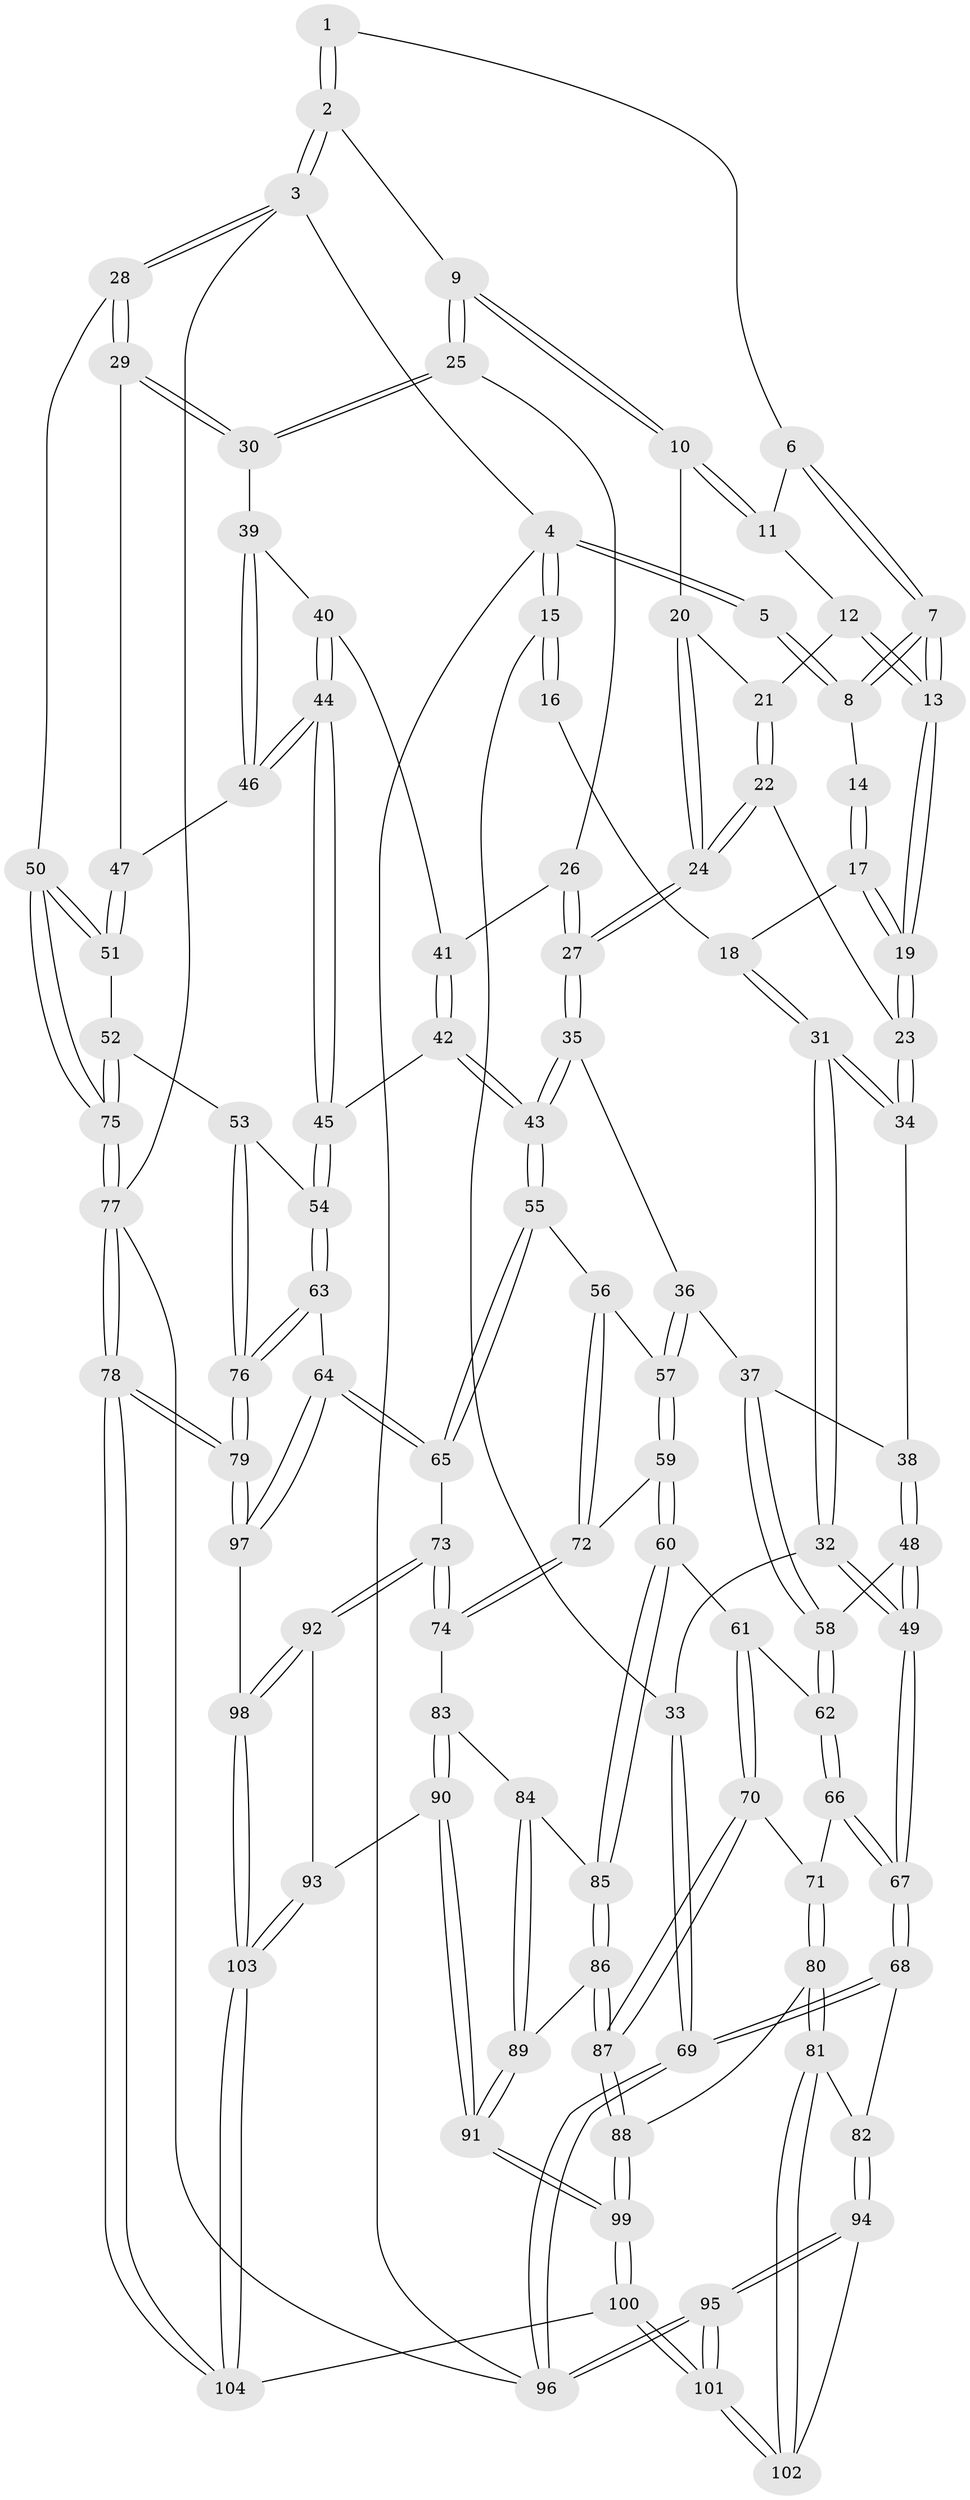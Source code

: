 // coarse degree distribution, {5: 0.3269230769230769, 7: 0.07692307692307693, 3: 0.057692307692307696, 4: 0.4807692307692308, 6: 0.057692307692307696}
// Generated by graph-tools (version 1.1) at 2025/21/03/04/25 18:21:21]
// undirected, 104 vertices, 257 edges
graph export_dot {
graph [start="1"]
  node [color=gray90,style=filled];
  1 [pos="+0.40080996375503875+0"];
  2 [pos="+0.75101133564744+0"];
  3 [pos="+1+0"];
  4 [pos="+0+0"];
  5 [pos="+0.3582864252587578+0"];
  6 [pos="+0.39541697755495275+0.058944280665091865"];
  7 [pos="+0.29559899173792326+0.21062179364645456"];
  8 [pos="+0.20002944434190698+0.11052025662458224"];
  9 [pos="+0.7079206598813209+0.12491151997805926"];
  10 [pos="+0.6001580372594725+0.17247264591189498"];
  11 [pos="+0.4697476140722367+0.12887187200521405"];
  12 [pos="+0.3900720028896477+0.21426536954170755"];
  13 [pos="+0.29904134623418116+0.22517001484695995"];
  14 [pos="+0.12108635356531844+0.09938667005855385"];
  15 [pos="+0+0"];
  16 [pos="+0+0.01713210891174403"];
  17 [pos="+0.10475109644449875+0.2152462084663765"];
  18 [pos="+0.056245520178719054+0.2976787489877803"];
  19 [pos="+0.28824792476613864+0.275883602162847"];
  20 [pos="+0.5388828981264897+0.23443140415296418"];
  21 [pos="+0.5119176562221442+0.23945089606465786"];
  22 [pos="+0.3927057870383059+0.3542355354381974"];
  23 [pos="+0.2848752064512953+0.32282002496585827"];
  24 [pos="+0.5313994444921155+0.45505044041647796"];
  25 [pos="+0.7366372856993809+0.18228115642984233"];
  26 [pos="+0.6727346947709862+0.38884866902829324"];
  27 [pos="+0.5469222172593566+0.4808162185949314"];
  28 [pos="+1+0.32229861961587525"];
  29 [pos="+1+0.32944653212415814"];
  30 [pos="+0.959315456781052+0.33577438240026597"];
  31 [pos="+0.005372292631510426+0.442276060088093"];
  32 [pos="+0+0.4645723534121258"];
  33 [pos="+0+0.465120311326232"];
  34 [pos="+0.24254681200534972+0.37379142264699866"];
  35 [pos="+0.5425538940859721+0.5194553456868483"];
  36 [pos="+0.3854795425910689+0.5861337107417037"];
  37 [pos="+0.38387706955090534+0.5862763335389796"];
  38 [pos="+0.27706090094666824+0.4383074484335589"];
  39 [pos="+0.9015712780145516+0.4029917790405045"];
  40 [pos="+0.7905305208544681+0.4521461669332407"];
  41 [pos="+0.7826738290419712+0.4518221795202935"];
  42 [pos="+0.6615456271750685+0.614040142397152"];
  43 [pos="+0.6287032545801778+0.6190718084063996"];
  44 [pos="+0.8207894260320414+0.6061399958692014"];
  45 [pos="+0.7983797258753998+0.6278071242492863"];
  46 [pos="+0.8869559195623476+0.5782621438861907"];
  47 [pos="+0.9046058820408257+0.5844648238740708"];
  48 [pos="+0.19430183195448553+0.6517781726733526"];
  49 [pos="+0.15933453592445598+0.6667351232070313"];
  50 [pos="+1+0.6138059976971056"];
  51 [pos="+0.9419898887843913+0.6024227974552259"];
  52 [pos="+0.9067864459111211+0.7394888737733577"];
  53 [pos="+0.8795715390450742+0.7451453650621892"];
  54 [pos="+0.8370742652956851+0.7195490035974806"];
  55 [pos="+0.6229963282302806+0.6604615592034232"];
  56 [pos="+0.5277351704160392+0.7380803981414772"];
  57 [pos="+0.434302352802154+0.6822891748539827"];
  58 [pos="+0.367869686373339+0.5999016684074853"];
  59 [pos="+0.4322367996732768+0.7828278815788597"];
  60 [pos="+0.4306618144517195+0.7839196471498701"];
  61 [pos="+0.355421807796628+0.7489261137605525"];
  62 [pos="+0.3530601636654183+0.7388949499342479"];
  63 [pos="+0.7278093297810688+0.8030146176230012"];
  64 [pos="+0.7040854732274459+0.8097333014837149"];
  65 [pos="+0.666270249366407+0.7703614473156862"];
  66 [pos="+0.1727271238138672+0.7107837972729101"];
  67 [pos="+0.16084737622368347+0.703584737436338"];
  68 [pos="+0.13656876462500475+0.754771080505535"];
  69 [pos="+0+0.8882589926102824"];
  70 [pos="+0.31695637361170037+0.7981877934958844"];
  71 [pos="+0.17975409311942847+0.7165602937447054"];
  72 [pos="+0.5094048075713163+0.7681846946821208"];
  73 [pos="+0.5543762297063284+0.8496443719697317"];
  74 [pos="+0.5335067786046018+0.8317664536810272"];
  75 [pos="+1+0.7844605292719771"];
  76 [pos="+0.8663363902195753+0.8563235903762566"];
  77 [pos="+1+1"];
  78 [pos="+1+1"];
  79 [pos="+0.9280681451007439+1"];
  80 [pos="+0.2835974860599548+0.8633679296856349"];
  81 [pos="+0.23073965592278875+0.8996524326651859"];
  82 [pos="+0.14224165391482915+0.8003179820635584"];
  83 [pos="+0.47915433953367065+0.8557113344685059"];
  84 [pos="+0.4351651577956168+0.8149049682074333"];
  85 [pos="+0.4294458249959612+0.7899681649581537"];
  86 [pos="+0.3557945103114134+0.8481844725673838"];
  87 [pos="+0.3167459953099333+0.8531194061731293"];
  88 [pos="+0.31669114345509175+0.8531962535781746"];
  89 [pos="+0.41836027593479513+0.8803176653337342"];
  90 [pos="+0.4568804010901884+0.9202148719822533"];
  91 [pos="+0.43979536358260285+0.9332837138623372"];
  92 [pos="+0.5579541819693018+0.8680479677428349"];
  93 [pos="+0.5469050192485168+0.8999951902129466"];
  94 [pos="+0.08324994203622499+0.9229258512691398"];
  95 [pos="+0+1"];
  96 [pos="+0+1"];
  97 [pos="+0.7027810991166037+0.8404422038761377"];
  98 [pos="+0.6659182560962438+0.8968569180074112"];
  99 [pos="+0.3988555695176777+1"];
  100 [pos="+0.38022993817645045+1"];
  101 [pos="+0.2652793688675217+1"];
  102 [pos="+0.22885365491741813+0.9094501059764014"];
  103 [pos="+0.6352001136496596+1"];
  104 [pos="+0.6448271876175892+1"];
  1 -- 2;
  1 -- 2;
  1 -- 6;
  2 -- 3;
  2 -- 3;
  2 -- 9;
  3 -- 4;
  3 -- 28;
  3 -- 28;
  3 -- 77;
  4 -- 5;
  4 -- 5;
  4 -- 15;
  4 -- 15;
  4 -- 96;
  5 -- 8;
  5 -- 8;
  6 -- 7;
  6 -- 7;
  6 -- 11;
  7 -- 8;
  7 -- 8;
  7 -- 13;
  7 -- 13;
  8 -- 14;
  9 -- 10;
  9 -- 10;
  9 -- 25;
  9 -- 25;
  10 -- 11;
  10 -- 11;
  10 -- 20;
  11 -- 12;
  12 -- 13;
  12 -- 13;
  12 -- 21;
  13 -- 19;
  13 -- 19;
  14 -- 17;
  14 -- 17;
  15 -- 16;
  15 -- 16;
  15 -- 33;
  16 -- 18;
  17 -- 18;
  17 -- 19;
  17 -- 19;
  18 -- 31;
  18 -- 31;
  19 -- 23;
  19 -- 23;
  20 -- 21;
  20 -- 24;
  20 -- 24;
  21 -- 22;
  21 -- 22;
  22 -- 23;
  22 -- 24;
  22 -- 24;
  23 -- 34;
  23 -- 34;
  24 -- 27;
  24 -- 27;
  25 -- 26;
  25 -- 30;
  25 -- 30;
  26 -- 27;
  26 -- 27;
  26 -- 41;
  27 -- 35;
  27 -- 35;
  28 -- 29;
  28 -- 29;
  28 -- 50;
  29 -- 30;
  29 -- 30;
  29 -- 47;
  30 -- 39;
  31 -- 32;
  31 -- 32;
  31 -- 34;
  31 -- 34;
  32 -- 33;
  32 -- 49;
  32 -- 49;
  33 -- 69;
  33 -- 69;
  34 -- 38;
  35 -- 36;
  35 -- 43;
  35 -- 43;
  36 -- 37;
  36 -- 57;
  36 -- 57;
  37 -- 38;
  37 -- 58;
  37 -- 58;
  38 -- 48;
  38 -- 48;
  39 -- 40;
  39 -- 46;
  39 -- 46;
  40 -- 41;
  40 -- 44;
  40 -- 44;
  41 -- 42;
  41 -- 42;
  42 -- 43;
  42 -- 43;
  42 -- 45;
  43 -- 55;
  43 -- 55;
  44 -- 45;
  44 -- 45;
  44 -- 46;
  44 -- 46;
  45 -- 54;
  45 -- 54;
  46 -- 47;
  47 -- 51;
  47 -- 51;
  48 -- 49;
  48 -- 49;
  48 -- 58;
  49 -- 67;
  49 -- 67;
  50 -- 51;
  50 -- 51;
  50 -- 75;
  50 -- 75;
  51 -- 52;
  52 -- 53;
  52 -- 75;
  52 -- 75;
  53 -- 54;
  53 -- 76;
  53 -- 76;
  54 -- 63;
  54 -- 63;
  55 -- 56;
  55 -- 65;
  55 -- 65;
  56 -- 57;
  56 -- 72;
  56 -- 72;
  57 -- 59;
  57 -- 59;
  58 -- 62;
  58 -- 62;
  59 -- 60;
  59 -- 60;
  59 -- 72;
  60 -- 61;
  60 -- 85;
  60 -- 85;
  61 -- 62;
  61 -- 70;
  61 -- 70;
  62 -- 66;
  62 -- 66;
  63 -- 64;
  63 -- 76;
  63 -- 76;
  64 -- 65;
  64 -- 65;
  64 -- 97;
  64 -- 97;
  65 -- 73;
  66 -- 67;
  66 -- 67;
  66 -- 71;
  67 -- 68;
  67 -- 68;
  68 -- 69;
  68 -- 69;
  68 -- 82;
  69 -- 96;
  69 -- 96;
  70 -- 71;
  70 -- 87;
  70 -- 87;
  71 -- 80;
  71 -- 80;
  72 -- 74;
  72 -- 74;
  73 -- 74;
  73 -- 74;
  73 -- 92;
  73 -- 92;
  74 -- 83;
  75 -- 77;
  75 -- 77;
  76 -- 79;
  76 -- 79;
  77 -- 78;
  77 -- 78;
  77 -- 96;
  78 -- 79;
  78 -- 79;
  78 -- 104;
  78 -- 104;
  79 -- 97;
  79 -- 97;
  80 -- 81;
  80 -- 81;
  80 -- 88;
  81 -- 82;
  81 -- 102;
  81 -- 102;
  82 -- 94;
  82 -- 94;
  83 -- 84;
  83 -- 90;
  83 -- 90;
  84 -- 85;
  84 -- 89;
  84 -- 89;
  85 -- 86;
  85 -- 86;
  86 -- 87;
  86 -- 87;
  86 -- 89;
  87 -- 88;
  87 -- 88;
  88 -- 99;
  88 -- 99;
  89 -- 91;
  89 -- 91;
  90 -- 91;
  90 -- 91;
  90 -- 93;
  91 -- 99;
  91 -- 99;
  92 -- 93;
  92 -- 98;
  92 -- 98;
  93 -- 103;
  93 -- 103;
  94 -- 95;
  94 -- 95;
  94 -- 102;
  95 -- 96;
  95 -- 96;
  95 -- 101;
  95 -- 101;
  97 -- 98;
  98 -- 103;
  98 -- 103;
  99 -- 100;
  99 -- 100;
  100 -- 101;
  100 -- 101;
  100 -- 104;
  101 -- 102;
  101 -- 102;
  103 -- 104;
  103 -- 104;
}
